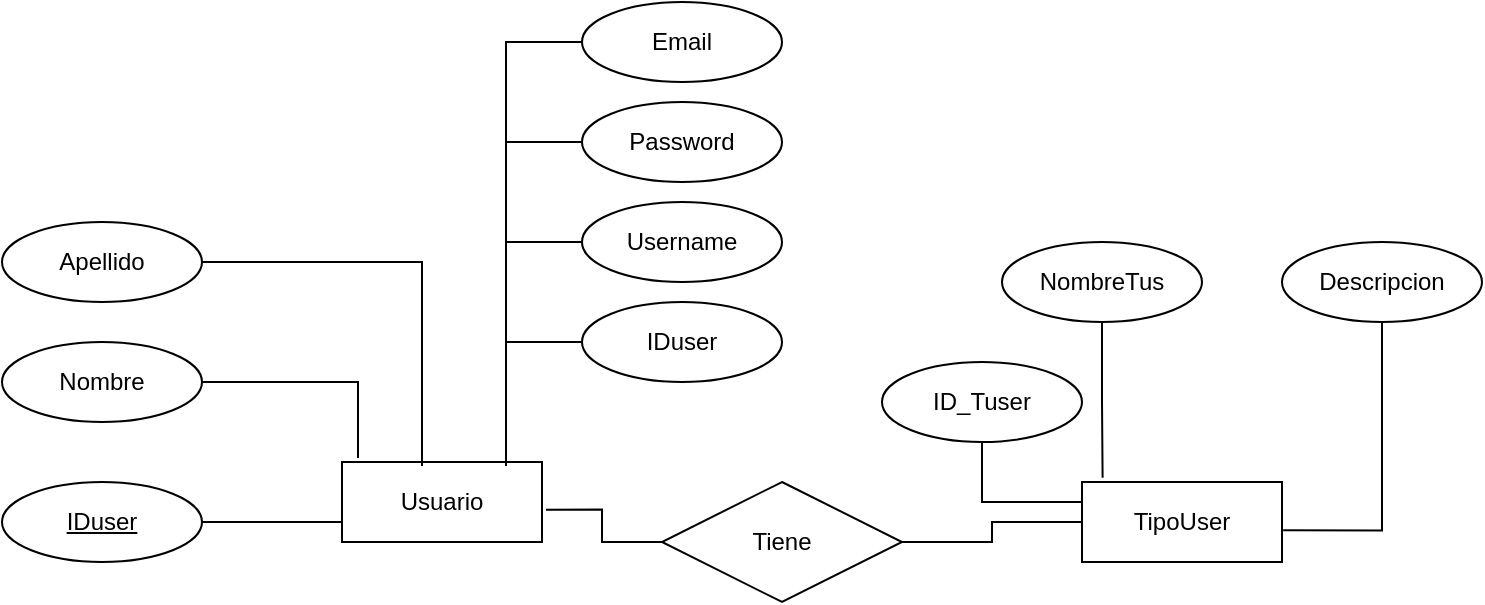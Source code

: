 <mxfile version="24.4.13" type="github">
  <diagram name="Página-1" id="aOJUA8V2lC8bgigv9EU_">
    <mxGraphModel dx="502" dy="249" grid="1" gridSize="10" guides="1" tooltips="1" connect="1" arrows="1" fold="1" page="1" pageScale="1" pageWidth="827" pageHeight="1169" math="0" shadow="0">
      <root>
        <mxCell id="0" />
        <mxCell id="1" parent="0" />
        <mxCell id="PUUKsq0ASV421JxOy0HC-1" value="Usuario" style="whiteSpace=wrap;html=1;align=center;" vertex="1" parent="1">
          <mxGeometry x="200" y="310" width="100" height="40" as="geometry" />
        </mxCell>
        <mxCell id="PUUKsq0ASV421JxOy0HC-18" style="edgeStyle=orthogonalEdgeStyle;rounded=0;orthogonalLoop=1;jettySize=auto;html=1;entryX=0;entryY=0.75;entryDx=0;entryDy=0;endArrow=none;endFill=0;" edge="1" parent="1" source="PUUKsq0ASV421JxOy0HC-2" target="PUUKsq0ASV421JxOy0HC-1">
          <mxGeometry relative="1" as="geometry" />
        </mxCell>
        <mxCell id="PUUKsq0ASV421JxOy0HC-2" value="IDuser" style="ellipse;whiteSpace=wrap;html=1;align=center;fontStyle=4;" vertex="1" parent="1">
          <mxGeometry x="30" y="320" width="100" height="40" as="geometry" />
        </mxCell>
        <mxCell id="PUUKsq0ASV421JxOy0HC-5" value="Nombre" style="ellipse;whiteSpace=wrap;html=1;align=center;" vertex="1" parent="1">
          <mxGeometry x="30" y="250" width="100" height="40" as="geometry" />
        </mxCell>
        <mxCell id="PUUKsq0ASV421JxOy0HC-6" value="Apellido" style="ellipse;whiteSpace=wrap;html=1;align=center;" vertex="1" parent="1">
          <mxGeometry x="30" y="190" width="100" height="40" as="geometry" />
        </mxCell>
        <mxCell id="PUUKsq0ASV421JxOy0HC-7" style="edgeStyle=orthogonalEdgeStyle;rounded=0;orthogonalLoop=1;jettySize=auto;html=1;entryX=0.08;entryY=-0.05;entryDx=0;entryDy=0;entryPerimeter=0;endArrow=none;endFill=0;" edge="1" parent="1" source="PUUKsq0ASV421JxOy0HC-5" target="PUUKsq0ASV421JxOy0HC-1">
          <mxGeometry relative="1" as="geometry" />
        </mxCell>
        <mxCell id="PUUKsq0ASV421JxOy0HC-8" style="edgeStyle=orthogonalEdgeStyle;rounded=0;orthogonalLoop=1;jettySize=auto;html=1;entryX=0.4;entryY=0.05;entryDx=0;entryDy=0;entryPerimeter=0;endArrow=none;endFill=0;" edge="1" parent="1" source="PUUKsq0ASV421JxOy0HC-6" target="PUUKsq0ASV421JxOy0HC-1">
          <mxGeometry relative="1" as="geometry" />
        </mxCell>
        <mxCell id="PUUKsq0ASV421JxOy0HC-9" value="Password" style="ellipse;whiteSpace=wrap;html=1;align=center;" vertex="1" parent="1">
          <mxGeometry x="320" y="130" width="100" height="40" as="geometry" />
        </mxCell>
        <mxCell id="PUUKsq0ASV421JxOy0HC-12" value="Username" style="ellipse;whiteSpace=wrap;html=1;align=center;" vertex="1" parent="1">
          <mxGeometry x="320" y="180" width="100" height="40" as="geometry" />
        </mxCell>
        <mxCell id="PUUKsq0ASV421JxOy0HC-13" value="IDuser" style="ellipse;whiteSpace=wrap;html=1;align=center;" vertex="1" parent="1">
          <mxGeometry x="320" y="230" width="100" height="40" as="geometry" />
        </mxCell>
        <mxCell id="PUUKsq0ASV421JxOy0HC-19" value="Email" style="ellipse;whiteSpace=wrap;html=1;align=center;" vertex="1" parent="1">
          <mxGeometry x="320" y="80" width="100" height="40" as="geometry" />
        </mxCell>
        <mxCell id="PUUKsq0ASV421JxOy0HC-20" style="edgeStyle=orthogonalEdgeStyle;rounded=0;orthogonalLoop=1;jettySize=auto;html=1;entryX=0.82;entryY=0.05;entryDx=0;entryDy=0;entryPerimeter=0;endArrow=none;endFill=0;" edge="1" parent="1" source="PUUKsq0ASV421JxOy0HC-13" target="PUUKsq0ASV421JxOy0HC-1">
          <mxGeometry relative="1" as="geometry" />
        </mxCell>
        <mxCell id="PUUKsq0ASV421JxOy0HC-22" style="edgeStyle=orthogonalEdgeStyle;rounded=0;orthogonalLoop=1;jettySize=auto;html=1;entryX=0.82;entryY=-0.004;entryDx=0;entryDy=0;entryPerimeter=0;endArrow=none;endFill=0;" edge="1" parent="1" source="PUUKsq0ASV421JxOy0HC-12" target="PUUKsq0ASV421JxOy0HC-1">
          <mxGeometry relative="1" as="geometry" />
        </mxCell>
        <mxCell id="PUUKsq0ASV421JxOy0HC-23" style="edgeStyle=orthogonalEdgeStyle;rounded=0;orthogonalLoop=1;jettySize=auto;html=1;entryX=0.82;entryY=0.011;entryDx=0;entryDy=0;entryPerimeter=0;endArrow=none;endFill=0;" edge="1" parent="1" source="PUUKsq0ASV421JxOy0HC-9" target="PUUKsq0ASV421JxOy0HC-1">
          <mxGeometry relative="1" as="geometry" />
        </mxCell>
        <mxCell id="PUUKsq0ASV421JxOy0HC-24" style="edgeStyle=orthogonalEdgeStyle;rounded=0;orthogonalLoop=1;jettySize=auto;html=1;entryX=0.82;entryY=0.025;entryDx=0;entryDy=0;entryPerimeter=0;endArrow=none;endFill=0;" edge="1" parent="1" source="PUUKsq0ASV421JxOy0HC-19" target="PUUKsq0ASV421JxOy0HC-1">
          <mxGeometry relative="1" as="geometry" />
        </mxCell>
        <mxCell id="PUUKsq0ASV421JxOy0HC-25" value="TipoUser" style="whiteSpace=wrap;html=1;align=center;" vertex="1" parent="1">
          <mxGeometry x="570" y="320" width="100" height="40" as="geometry" />
        </mxCell>
        <mxCell id="PUUKsq0ASV421JxOy0HC-28" style="edgeStyle=orthogonalEdgeStyle;rounded=0;orthogonalLoop=1;jettySize=auto;html=1;entryX=0;entryY=0.5;entryDx=0;entryDy=0;endArrow=none;endFill=0;" edge="1" parent="1" source="PUUKsq0ASV421JxOy0HC-26" target="PUUKsq0ASV421JxOy0HC-25">
          <mxGeometry relative="1" as="geometry">
            <Array as="points">
              <mxPoint x="520" y="330" />
              <mxPoint x="570" y="330" />
            </Array>
          </mxGeometry>
        </mxCell>
        <mxCell id="PUUKsq0ASV421JxOy0HC-26" value="ID_Tuser" style="ellipse;whiteSpace=wrap;html=1;align=center;" vertex="1" parent="1">
          <mxGeometry x="470" y="260" width="100" height="40" as="geometry" />
        </mxCell>
        <mxCell id="PUUKsq0ASV421JxOy0HC-27" value="NombreTus" style="ellipse;whiteSpace=wrap;html=1;align=center;" vertex="1" parent="1">
          <mxGeometry x="530" y="200" width="100" height="40" as="geometry" />
        </mxCell>
        <mxCell id="PUUKsq0ASV421JxOy0HC-34" style="edgeStyle=orthogonalEdgeStyle;rounded=0;orthogonalLoop=1;jettySize=auto;html=1;entryX=0.103;entryY=-0.054;entryDx=0;entryDy=0;entryPerimeter=0;endArrow=none;endFill=0;" edge="1" parent="1" source="PUUKsq0ASV421JxOy0HC-27" target="PUUKsq0ASV421JxOy0HC-25">
          <mxGeometry relative="1" as="geometry" />
        </mxCell>
        <mxCell id="PUUKsq0ASV421JxOy0HC-35" value="Descripcion" style="ellipse;whiteSpace=wrap;html=1;align=center;" vertex="1" parent="1">
          <mxGeometry x="670" y="200" width="100" height="40" as="geometry" />
        </mxCell>
        <mxCell id="PUUKsq0ASV421JxOy0HC-36" style="edgeStyle=orthogonalEdgeStyle;rounded=0;orthogonalLoop=1;jettySize=auto;html=1;entryX=1.006;entryY=0.604;entryDx=0;entryDy=0;entryPerimeter=0;endArrow=none;endFill=0;" edge="1" parent="1" source="PUUKsq0ASV421JxOy0HC-35" target="PUUKsq0ASV421JxOy0HC-25">
          <mxGeometry relative="1" as="geometry" />
        </mxCell>
        <mxCell id="PUUKsq0ASV421JxOy0HC-39" style="edgeStyle=orthogonalEdgeStyle;rounded=0;orthogonalLoop=1;jettySize=auto;html=1;endArrow=none;endFill=0;" edge="1" parent="1" source="PUUKsq0ASV421JxOy0HC-37" target="PUUKsq0ASV421JxOy0HC-25">
          <mxGeometry relative="1" as="geometry" />
        </mxCell>
        <mxCell id="PUUKsq0ASV421JxOy0HC-37" value="Tiene" style="shape=rhombus;perimeter=rhombusPerimeter;whiteSpace=wrap;html=1;align=center;" vertex="1" parent="1">
          <mxGeometry x="360" y="320" width="120" height="60" as="geometry" />
        </mxCell>
        <mxCell id="PUUKsq0ASV421JxOy0HC-38" style="edgeStyle=orthogonalEdgeStyle;rounded=0;orthogonalLoop=1;jettySize=auto;html=1;entryX=1.02;entryY=0.596;entryDx=0;entryDy=0;entryPerimeter=0;endArrow=none;endFill=0;" edge="1" parent="1" source="PUUKsq0ASV421JxOy0HC-37" target="PUUKsq0ASV421JxOy0HC-1">
          <mxGeometry relative="1" as="geometry" />
        </mxCell>
      </root>
    </mxGraphModel>
  </diagram>
</mxfile>
